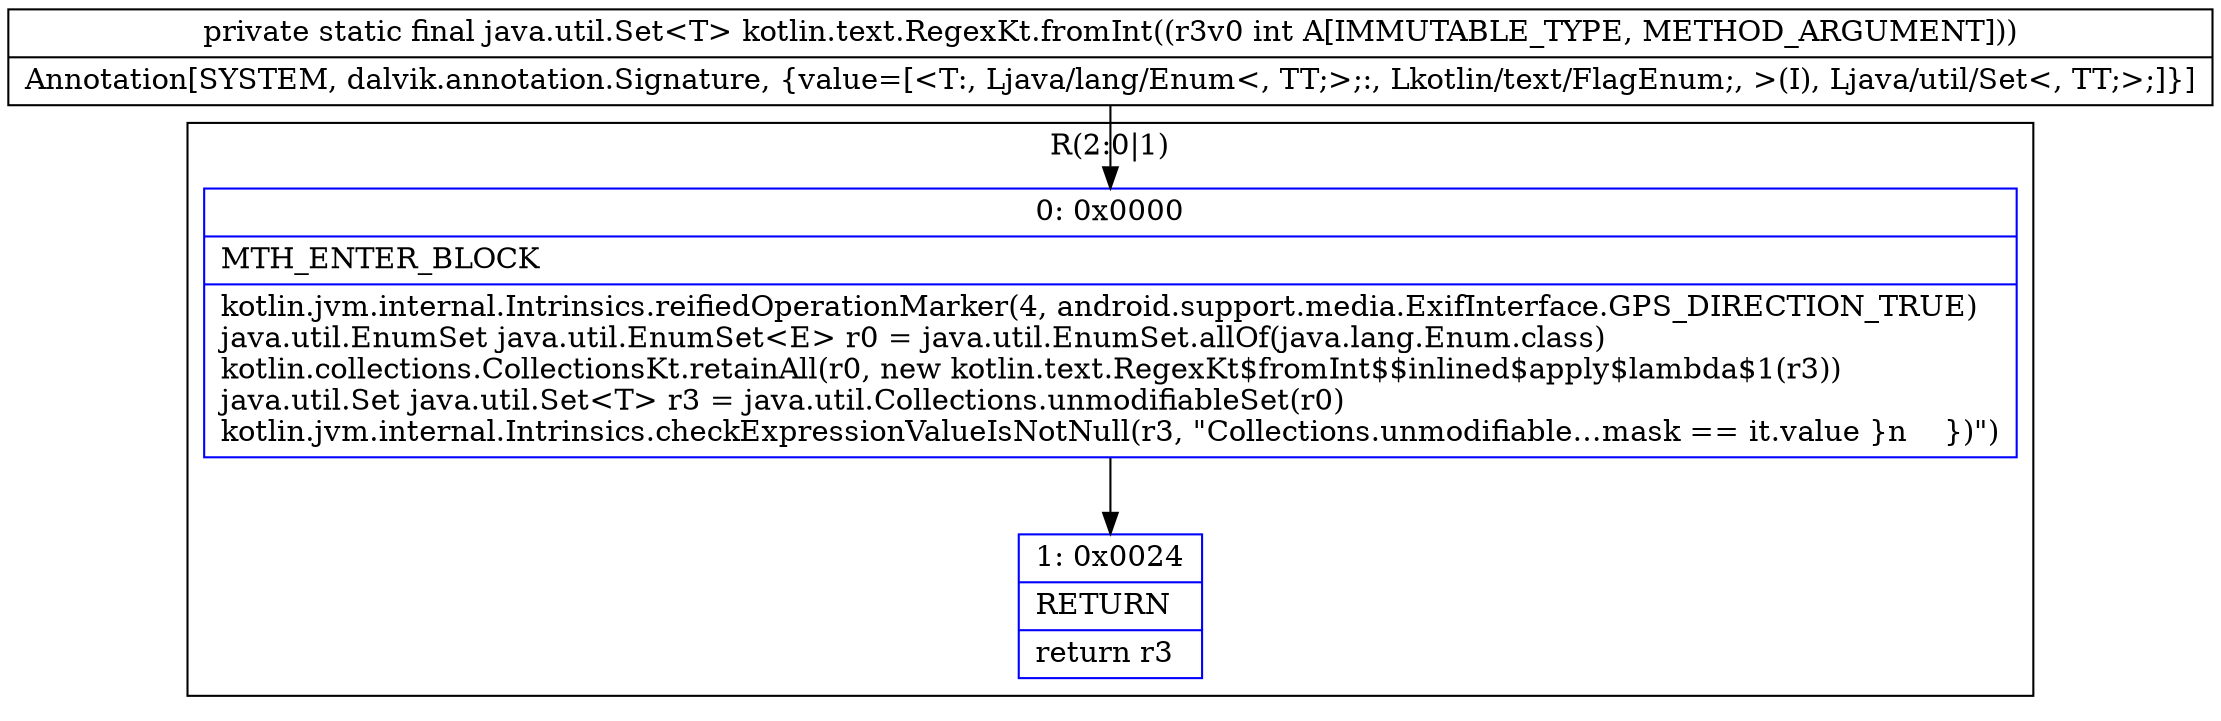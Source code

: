 digraph "CFG forkotlin.text.RegexKt.fromInt(I)Ljava\/util\/Set;" {
subgraph cluster_Region_889387181 {
label = "R(2:0|1)";
node [shape=record,color=blue];
Node_0 [shape=record,label="{0\:\ 0x0000|MTH_ENTER_BLOCK\l|kotlin.jvm.internal.Intrinsics.reifiedOperationMarker(4, android.support.media.ExifInterface.GPS_DIRECTION_TRUE)\ljava.util.EnumSet java.util.EnumSet\<E\> r0 = java.util.EnumSet.allOf(java.lang.Enum.class)\lkotlin.collections.CollectionsKt.retainAll(r0, new kotlin.text.RegexKt$fromInt$$inlined$apply$lambda$1(r3))\ljava.util.Set java.util.Set\<T\> r3 = java.util.Collections.unmodifiableSet(r0)\lkotlin.jvm.internal.Intrinsics.checkExpressionValueIsNotNull(r3, \"Collections.unmodifiable…mask == it.value \}n    \})\")\l}"];
Node_1 [shape=record,label="{1\:\ 0x0024|RETURN\l|return r3\l}"];
}
MethodNode[shape=record,label="{private static final java.util.Set\<T\> kotlin.text.RegexKt.fromInt((r3v0 int A[IMMUTABLE_TYPE, METHOD_ARGUMENT]))  | Annotation[SYSTEM, dalvik.annotation.Signature, \{value=[\<T:, Ljava\/lang\/Enum\<, TT;\>;:, Lkotlin\/text\/FlagEnum;, \>(I), Ljava\/util\/Set\<, TT;\>;]\}]\l}"];
MethodNode -> Node_0;
Node_0 -> Node_1;
}

